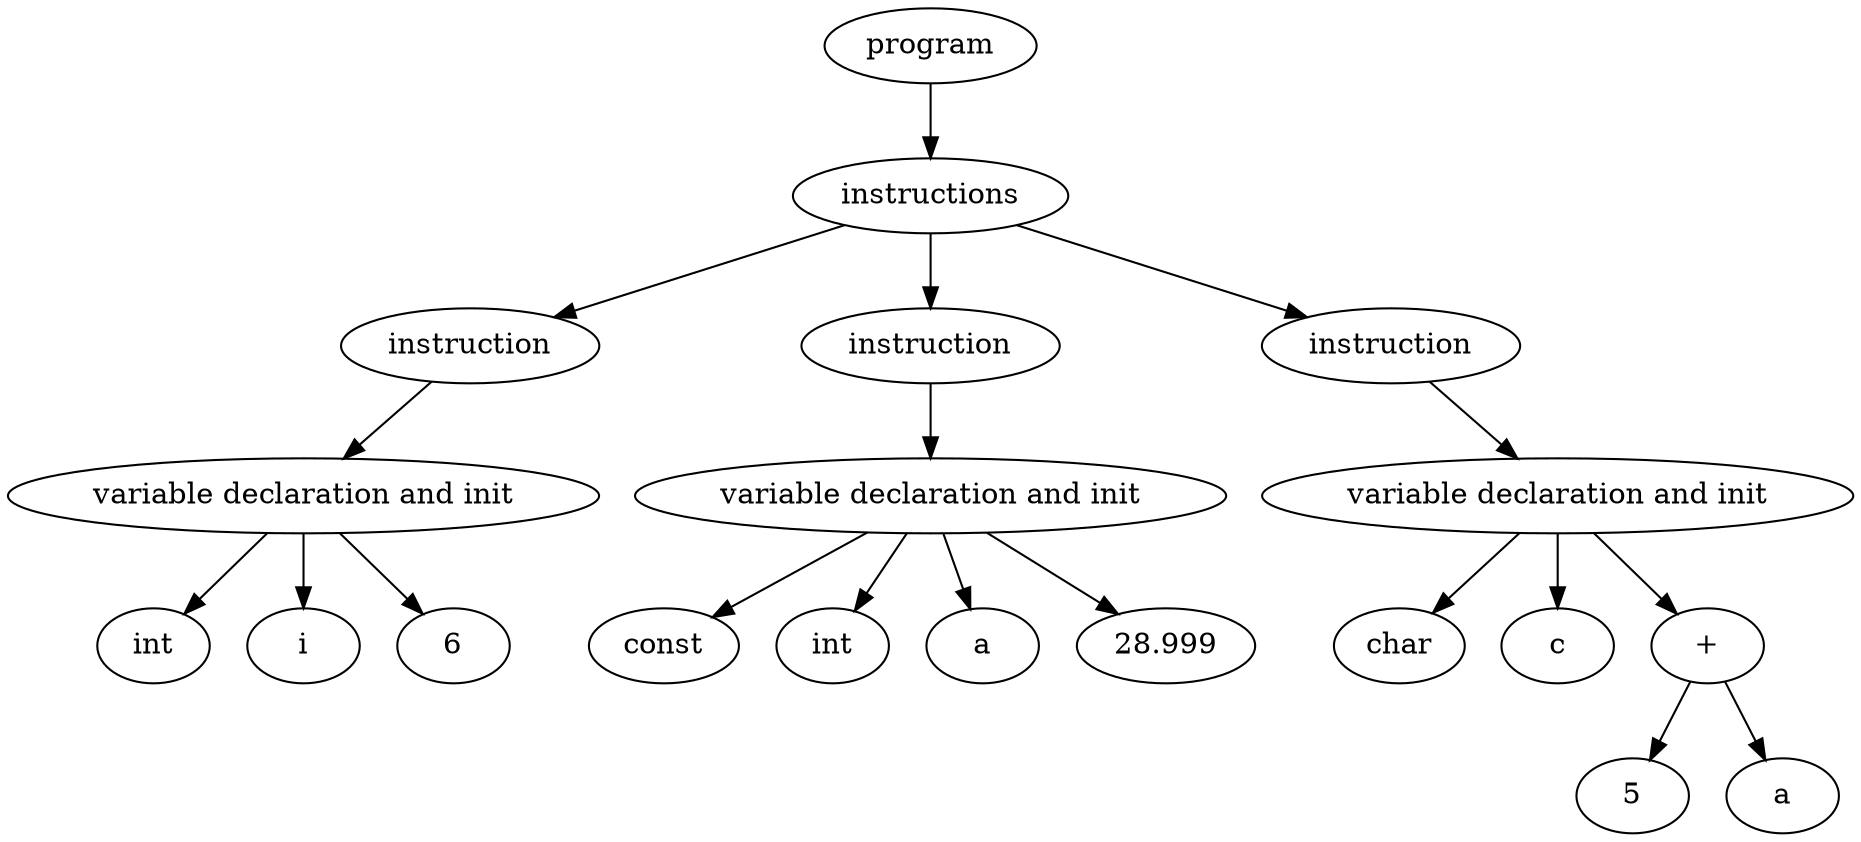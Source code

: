 digraph "Abstract Syntax Tree" {
	139770081154192 [label=int]
	139770081154528 -> 139770081154192
	139770081156064 [label=i]
	139770081154528 -> 139770081156064
	139770081156352 [label=6]
	139770081154528 -> 139770081156352
	139770081154528 [label="variable declaration and init"]
	139770081154336 -> 139770081154528
	139770081154336 [label=instruction]
	139770081155200 -> 139770081154336
	139770081190432 [label=const]
	139770081190096 -> 139770081190432
	139770081190672 [label=int]
	139770081190096 -> 139770081190672
	139770081190768 [label=a]
	139770081190096 -> 139770081190768
	139770081190960 [label=28.999]
	139770081190096 -> 139770081190960
	139770081190096 [label="variable declaration and init"]
	139770081189952 -> 139770081190096
	139770081189952 [label=instruction]
	139770081155200 -> 139770081189952
	139770081191632 [label=char]
	139770081192304 -> 139770081191632
	139770081191728 [label=c]
	139770081192304 -> 139770081191728
	139770081192016 [label=5]
	139770081191824 -> 139770081192016
	139770081192208 [label=a]
	139770081191824 -> 139770081192208
	139770081191824 [label="+"]
	139770081192304 -> 139770081191824
	139770081192304 [label="variable declaration and init"]
	139770081191056 -> 139770081192304
	139770081191056 [label=instruction]
	139770081155200 -> 139770081191056
	139770081155200 [label=instructions]
	139770081155104 -> 139770081155200
	139770081155104 [label=program]
}
